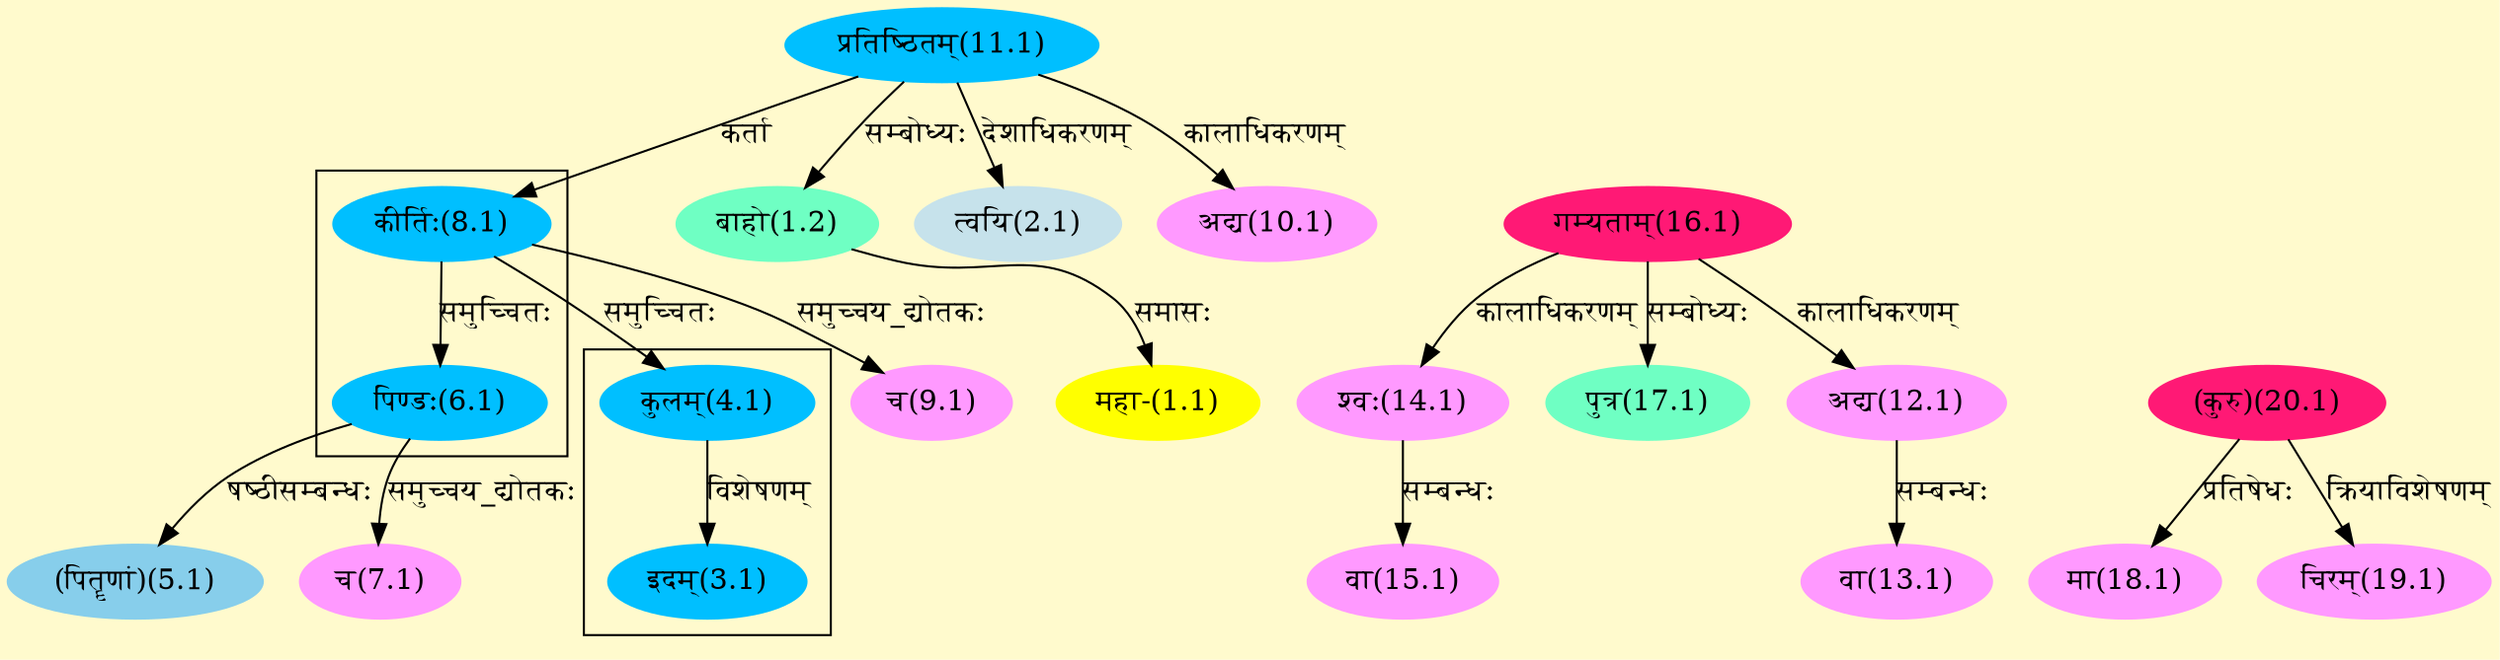 digraph G{
rankdir=BT;
 compound=true;
 bgcolor="lemonchiffon1";

subgraph cluster_1{
Node3_1 [style=filled, color="#00BFFF" label = "इदम्(3.1)"]
Node4_1 [style=filled, color="#00BFFF" label = "कुलम्(4.1)"]

}

subgraph cluster_2{
Node4_1 [style=filled, color="#00BFFF" label = "कुलम्(4.1)"]
Node8_1 [style=filled, color="#00BFFF" label = "कीर्तिः(8.1)"]
Node6_1 [style=filled, color="#00BFFF" label = "पिण्डः(6.1)"]

}
Node1_1 [style=filled, color="#FFFF00" label = "महा-(1.1)"]
Node1_2 [style=filled, color="#6FFFC3" label = "बाहो(1.2)"]
Node11_1 [style=filled, color="#00BFFF" label = "प्रतिष्ठितम्(11.1)"]
Node2_1 [style=filled, color="#C6E2EB" label = "त्वयि(2.1)"]
Node5_1 [style=filled, color="#87CEEB" label = "(पितॄणां)(5.1)"]
Node6_1 [style=filled, color="#00BFFF" label = "पिण्डः(6.1)"]
Node7_1 [style=filled, color="#FF99FF" label = "च(7.1)"]
Node8_1 [style=filled, color="#00BFFF" label = "कीर्तिः(8.1)"]
Node9_1 [style=filled, color="#FF99FF" label = "च(9.1)"]
Node10_1 [style=filled, color="#FF99FF" label = "अद्य(10.1)"]
Node [style=filled, color="" label = "()"]
Node12_1 [style=filled, color="#FF99FF" label = "अद्य(12.1)"]
Node16_1 [style=filled, color="#FF1975" label = "गम्यताम्(16.1)"]
Node13_1 [style=filled, color="#FF99FF" label = "वा(13.1)"]
Node14_1 [style=filled, color="#FF99FF" label = "श्वः(14.1)"]
Node15_1 [style=filled, color="#FF99FF" label = "वा(15.1)"]
Node17_1 [style=filled, color="#6FFFC3" label = "पुत्र(17.1)"]
Node18_1 [style=filled, color="#FF99FF" label = "मा(18.1)"]
Node20_1 [style=filled, color="#FF1975" label = "(कुरु)(20.1)"]
Node19_1 [style=filled, color="#FF99FF" label = "चिरम्(19.1)"]
/* Start of Relations section */

Node1_1 -> Node1_2 [  label="समासः"  dir="back" ]
Node1_2 -> Node11_1 [  label="सम्बोध्यः"  dir="back" ]
Node2_1 -> Node11_1 [  label="देशाधिकरणम्"  dir="back" ]
Node3_1 -> Node4_1 [  label="विशेषणम्"  dir="back" ]
Node4_1 -> Node8_1 [  label="समुच्चितः"  dir="back" ]
Node5_1 -> Node6_1 [  label="षष्ठीसम्बन्धः"  dir="back" ]
Node6_1 -> Node8_1 [  label="समुच्चितः"  dir="back" ]
Node7_1 -> Node6_1 [  label="समुच्चय_द्योतकः"  dir="back" ]
Node8_1 -> Node11_1 [  label="कर्ता"  dir="back" ]
Node9_1 -> Node8_1 [  label="समुच्चय_द्योतकः"  dir="back" ]
Node10_1 -> Node11_1 [  label="कालाधिकरणम्"  dir="back" ]
Node12_1 -> Node16_1 [  label="कालाधिकरणम्"  dir="back" ]
Node13_1 -> Node12_1 [  label="सम्बन्धः"  dir="back" ]
Node14_1 -> Node16_1 [  label="कालाधिकरणम्"  dir="back" ]
Node15_1 -> Node14_1 [  label="सम्बन्धः"  dir="back" ]
Node17_1 -> Node16_1 [  label="सम्बोध्यः"  dir="back" ]
Node18_1 -> Node20_1 [  label="प्रतिषेधः"  dir="back" ]
Node19_1 -> Node20_1 [  label="क्रियाविशेषणम्"  dir="back" ]
}
